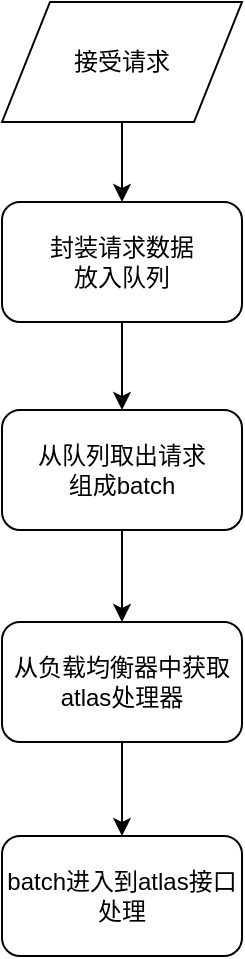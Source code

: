 <mxfile version="12.2.3" type="github" pages="1">
  <diagram id="QmE9LT3bl2_Xa9Ef4wVj" name="第 1 页">
    <mxGraphModel dx="1408" dy="1945" grid="1" gridSize="10" guides="1" tooltips="1" connect="1" arrows="1" fold="1" page="1" pageScale="1" pageWidth="1327" pageHeight="1169" math="0" shadow="0">
      <root>
        <mxCell id="0"/>
        <mxCell id="1" parent="0"/>
        <mxCell id="oY_ch-bbe2DbD_rM6Vxi-1" value="封装请求数据&lt;br&gt;放入队列" style="rounded=1;whiteSpace=wrap;html=1;" parent="1" vertex="1">
          <mxGeometry x="70" y="-1010" width="120" height="60" as="geometry"/>
        </mxCell>
        <mxCell id="oY_ch-bbe2DbD_rM6Vxi-3" value="接受请求" style="shape=parallelogram;perimeter=parallelogramPerimeter;whiteSpace=wrap;html=1;" parent="1" vertex="1">
          <mxGeometry x="70" y="-1110" width="120" height="60" as="geometry"/>
        </mxCell>
        <mxCell id="oY_ch-bbe2DbD_rM6Vxi-5" value="从队列取出请求&lt;br&gt;组成batch" style="rounded=1;whiteSpace=wrap;html=1;" parent="1" vertex="1">
          <mxGeometry x="70" y="-906" width="120" height="60" as="geometry"/>
        </mxCell>
        <mxCell id="oY_ch-bbe2DbD_rM6Vxi-7" value="" style="endArrow=classic;html=1;exitX=0.5;exitY=1;exitDx=0;exitDy=0;entryX=0.5;entryY=0;entryDx=0;entryDy=0;" parent="1" source="oY_ch-bbe2DbD_rM6Vxi-1" target="oY_ch-bbe2DbD_rM6Vxi-5" edge="1">
          <mxGeometry width="50" height="50" relative="1" as="geometry">
            <mxPoint y="-780" as="sourcePoint"/>
            <mxPoint x="50" y="-830" as="targetPoint"/>
          </mxGeometry>
        </mxCell>
        <mxCell id="oY_ch-bbe2DbD_rM6Vxi-9" value="" style="endArrow=classic;html=1;exitX=0.5;exitY=1;exitDx=0;exitDy=0;entryX=0.5;entryY=0;entryDx=0;entryDy=0;" parent="1" source="oY_ch-bbe2DbD_rM6Vxi-3" target="oY_ch-bbe2DbD_rM6Vxi-1" edge="1">
          <mxGeometry width="50" height="50" relative="1" as="geometry">
            <mxPoint x="260" y="-1000" as="sourcePoint"/>
            <mxPoint x="310" y="-1050" as="targetPoint"/>
          </mxGeometry>
        </mxCell>
        <mxCell id="oY_ch-bbe2DbD_rM6Vxi-10" value="" style="endArrow=classic;html=1;exitX=0.5;exitY=1;exitDx=0;exitDy=0;entryX=0.5;entryY=0;entryDx=0;entryDy=0;" parent="1" source="oY_ch-bbe2DbD_rM6Vxi-5" target="oY_ch-bbe2DbD_rM6Vxi-12" edge="1">
          <mxGeometry width="50" height="50" relative="1" as="geometry">
            <mxPoint x="210" y="-800" as="sourcePoint"/>
            <mxPoint x="130" y="-800" as="targetPoint"/>
          </mxGeometry>
        </mxCell>
        <mxCell id="oY_ch-bbe2DbD_rM6Vxi-12" value="从负载均衡器中获取atlas处理器" style="rounded=1;whiteSpace=wrap;html=1;" parent="1" vertex="1">
          <mxGeometry x="70" y="-800" width="120" height="60" as="geometry"/>
        </mxCell>
        <mxCell id="oY_ch-bbe2DbD_rM6Vxi-13" value="batch进入到atlas接口处理" style="rounded=1;whiteSpace=wrap;html=1;" parent="1" vertex="1">
          <mxGeometry x="70" y="-693" width="120" height="60" as="geometry"/>
        </mxCell>
        <mxCell id="oY_ch-bbe2DbD_rM6Vxi-14" value="" style="endArrow=classic;html=1;exitX=0.5;exitY=1;exitDx=0;exitDy=0;entryX=0.5;entryY=0;entryDx=0;entryDy=0;" parent="1" source="oY_ch-bbe2DbD_rM6Vxi-12" target="oY_ch-bbe2DbD_rM6Vxi-13" edge="1">
          <mxGeometry width="50" height="50" relative="1" as="geometry">
            <mxPoint x="330" y="-678" as="sourcePoint"/>
            <mxPoint x="380" y="-728" as="targetPoint"/>
          </mxGeometry>
        </mxCell>
      </root>
    </mxGraphModel>
  </diagram>
</mxfile>

